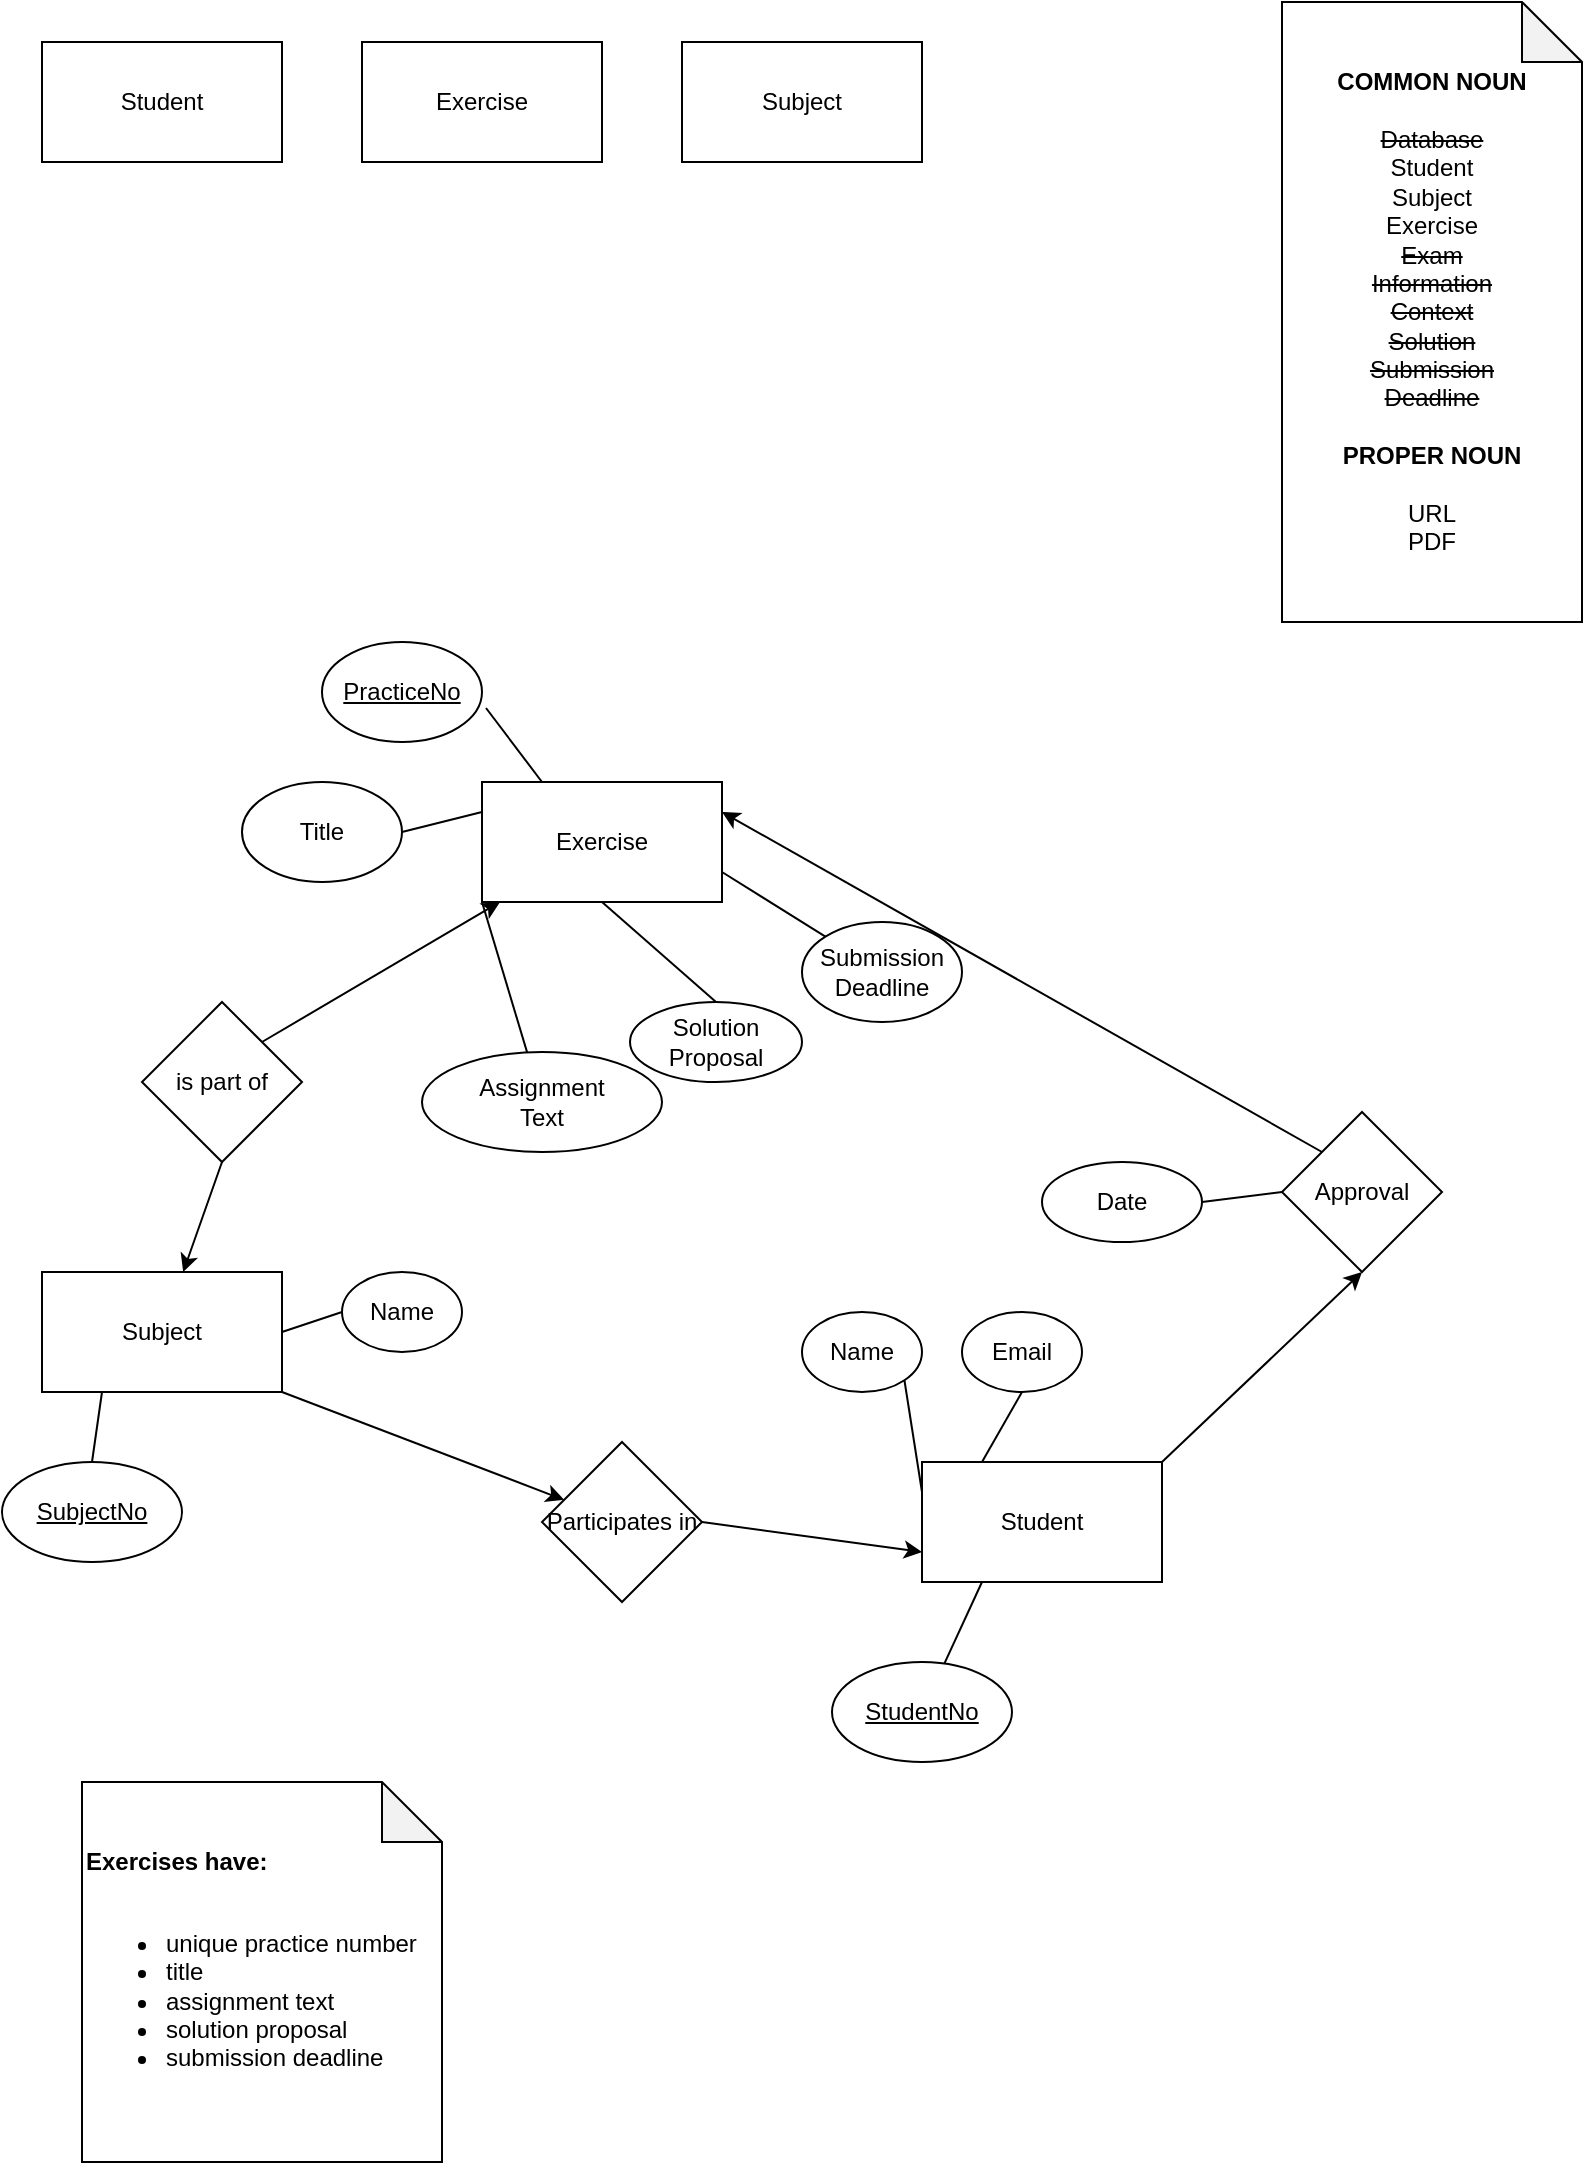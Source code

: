 <mxfile>
    <diagram id="xUyWpz5xfT7DX6FFC4ux" name="Page-1">
        <mxGraphModel dx="1140" dy="910" grid="1" gridSize="10" guides="1" tooltips="1" connect="1" arrows="1" fold="1" page="1" pageScale="1" pageWidth="850" pageHeight="1100" math="0" shadow="0">
            <root>
                <mxCell id="0"/>
                <mxCell id="1" parent="0"/>
                <mxCell id="22" value="Student" style="rounded=0;whiteSpace=wrap;html=1;" vertex="1" parent="1">
                    <mxGeometry x="40" y="40" width="120" height="60" as="geometry"/>
                </mxCell>
                <mxCell id="23" value="Subject" style="rounded=0;whiteSpace=wrap;html=1;" vertex="1" parent="1">
                    <mxGeometry x="360" y="40" width="120" height="60" as="geometry"/>
                </mxCell>
                <mxCell id="24" style="edgeStyle=none;html=1;exitX=0;exitY=0;exitDx=0;exitDy=0;entryX=1;entryY=0.25;entryDx=0;entryDy=0;" edge="1" parent="1" source="25" target="34">
                    <mxGeometry relative="1" as="geometry"/>
                </mxCell>
                <mxCell id="25" value="Approval" style="rhombus;whiteSpace=wrap;html=1;" vertex="1" parent="1">
                    <mxGeometry x="660" y="575" width="80" height="80" as="geometry"/>
                </mxCell>
                <mxCell id="26" value="Exercise" style="rounded=0;whiteSpace=wrap;html=1;" vertex="1" parent="1">
                    <mxGeometry x="200" y="40" width="120" height="60" as="geometry"/>
                </mxCell>
                <mxCell id="27" value="&lt;div&gt;&lt;b&gt;COMMON NOUN&lt;/b&gt;&lt;/div&gt;&lt;div&gt;&lt;strike&gt;&lt;br&gt;&lt;/strike&gt;&lt;/div&gt;&lt;div&gt;&lt;strike&gt;Database&lt;/strike&gt;&lt;br&gt;&lt;/div&gt;&lt;div&gt;Student&lt;/div&gt;&lt;div&gt;Subject&lt;br&gt;&lt;/div&gt;&lt;div&gt;Exercise&lt;/div&gt;&lt;div&gt;&lt;strike&gt;Exam&lt;/strike&gt;&lt;/div&gt;&lt;div&gt;&lt;strike&gt;Information&lt;/strike&gt;&lt;br&gt;&lt;/div&gt;&lt;div&gt;&lt;strike&gt;Context&lt;/strike&gt;&lt;/div&gt;&lt;div&gt;&lt;strike&gt;Solution&lt;/strike&gt;&lt;/div&gt;&lt;div&gt;&lt;strike&gt;Submission&lt;/strike&gt;&lt;/div&gt;&lt;div&gt;&lt;strike&gt;Deadline&lt;br&gt;&lt;/strike&gt;&lt;/div&gt;&lt;div&gt;&lt;strike&gt;&lt;br&gt;&lt;/strike&gt;&lt;/div&gt;&lt;div&gt;&lt;b&gt;PROPER NOUN&lt;/b&gt;&lt;/div&gt;&lt;div&gt;&lt;br&gt;&lt;/div&gt;&lt;div&gt;URL&lt;/div&gt;&lt;div&gt;PDF&lt;/div&gt;" style="shape=note;whiteSpace=wrap;html=1;backgroundOutline=1;darkOpacity=0.05;" vertex="1" parent="1">
                    <mxGeometry x="660" y="20" width="150" height="310" as="geometry"/>
                </mxCell>
                <mxCell id="28" value="Title" style="ellipse;whiteSpace=wrap;html=1;" vertex="1" parent="1">
                    <mxGeometry x="140" y="410" width="80" height="50" as="geometry"/>
                </mxCell>
                <mxCell id="29" value="&lt;u&gt;PracticeNo&lt;/u&gt;" style="ellipse;whiteSpace=wrap;html=1;" vertex="1" parent="1">
                    <mxGeometry x="180" y="340" width="80" height="50" as="geometry"/>
                </mxCell>
                <mxCell id="30" value="&lt;div&gt;Assignment&lt;/div&gt;&lt;div&gt;Text&lt;/div&gt;" style="ellipse;whiteSpace=wrap;html=1;" vertex="1" parent="1">
                    <mxGeometry x="230" y="545" width="120" height="50" as="geometry"/>
                </mxCell>
                <mxCell id="31" value="&lt;div&gt;Submission&lt;/div&gt;&lt;div&gt;Deadline&lt;/div&gt;" style="ellipse;whiteSpace=wrap;html=1;" vertex="1" parent="1">
                    <mxGeometry x="420" y="480" width="80" height="50" as="geometry"/>
                </mxCell>
                <mxCell id="32" value="&lt;div&gt;Solution&lt;/div&gt;&lt;div&gt;Proposal&lt;br&gt;&lt;/div&gt;" style="ellipse;whiteSpace=wrap;html=1;" vertex="1" parent="1">
                    <mxGeometry x="334" y="520" width="86" height="40" as="geometry"/>
                </mxCell>
                <mxCell id="33" value="&lt;div align=&quot;left&quot;&gt;&lt;b&gt;Exercises have:&lt;/b&gt;&lt;/div&gt;&lt;div align=&quot;left&quot;&gt;&lt;br&gt;&lt;/div&gt;&lt;ul&gt;&lt;li&gt;unique practice number&lt;/li&gt;&lt;li&gt;title&lt;/li&gt;&lt;li&gt;assignment text&lt;/li&gt;&lt;li&gt;solution proposal&lt;/li&gt;&lt;li&gt;submission deadline&lt;/li&gt;&lt;/ul&gt;" style="shape=note;whiteSpace=wrap;html=1;backgroundOutline=1;darkOpacity=0.05;align=left;" vertex="1" parent="1">
                    <mxGeometry x="60" y="910" width="180" height="190" as="geometry"/>
                </mxCell>
                <mxCell id="34" value="Exercise" style="rounded=0;whiteSpace=wrap;html=1;" vertex="1" parent="1">
                    <mxGeometry x="260" y="410" width="120" height="60" as="geometry"/>
                </mxCell>
                <mxCell id="35" value="" style="endArrow=none;html=1;rounded=0;entryX=0.25;entryY=0;entryDx=0;entryDy=0;exitX=1.025;exitY=0.66;exitDx=0;exitDy=0;exitPerimeter=0;" edge="1" parent="1" source="29" target="34">
                    <mxGeometry width="50" height="50" relative="1" as="geometry">
                        <mxPoint x="80" y="570" as="sourcePoint"/>
                        <mxPoint x="130" y="520" as="targetPoint"/>
                    </mxGeometry>
                </mxCell>
                <mxCell id="36" value="" style="endArrow=none;html=1;rounded=0;entryX=0;entryY=0.25;entryDx=0;entryDy=0;exitX=1;exitY=0.5;exitDx=0;exitDy=0;" edge="1" parent="1" source="28" target="34">
                    <mxGeometry width="50" height="50" relative="1" as="geometry">
                        <mxPoint x="122" y="553" as="sourcePoint"/>
                        <mxPoint x="180" y="580" as="targetPoint"/>
                    </mxGeometry>
                </mxCell>
                <mxCell id="37" value="" style="endArrow=none;html=1;rounded=0;entryX=0;entryY=1;entryDx=0;entryDy=0;" edge="1" parent="1" source="30" target="34">
                    <mxGeometry width="50" height="50" relative="1" as="geometry">
                        <mxPoint x="60" y="780" as="sourcePoint"/>
                        <mxPoint x="110" y="730" as="targetPoint"/>
                    </mxGeometry>
                </mxCell>
                <mxCell id="38" value="" style="endArrow=none;html=1;rounded=0;entryX=0.5;entryY=1;entryDx=0;entryDy=0;exitX=0.5;exitY=0;exitDx=0;exitDy=0;" edge="1" parent="1" source="32" target="34">
                    <mxGeometry width="50" height="50" relative="1" as="geometry">
                        <mxPoint x="120" y="770" as="sourcePoint"/>
                        <mxPoint x="170" y="720" as="targetPoint"/>
                    </mxGeometry>
                </mxCell>
                <mxCell id="39" value="" style="endArrow=none;html=1;rounded=0;exitX=1;exitY=0.75;exitDx=0;exitDy=0;" edge="1" parent="1" source="34" target="31">
                    <mxGeometry width="50" height="50" relative="1" as="geometry">
                        <mxPoint x="310" y="640" as="sourcePoint"/>
                        <mxPoint x="360" y="590" as="targetPoint"/>
                    </mxGeometry>
                </mxCell>
                <mxCell id="40" value="Date" style="ellipse;whiteSpace=wrap;html=1;" vertex="1" parent="1">
                    <mxGeometry x="540" y="600" width="80" height="40" as="geometry"/>
                </mxCell>
                <mxCell id="41" value="" style="endArrow=none;html=1;rounded=0;entryX=0;entryY=0.5;entryDx=0;entryDy=0;exitX=1;exitY=0.5;exitDx=0;exitDy=0;" edge="1" parent="1" source="40" target="25">
                    <mxGeometry width="50" height="50" relative="1" as="geometry">
                        <mxPoint x="685" y="705" as="sourcePoint"/>
                        <mxPoint x="735" y="655" as="targetPoint"/>
                    </mxGeometry>
                </mxCell>
                <mxCell id="42" style="edgeStyle=none;html=1;exitX=1;exitY=0;exitDx=0;exitDy=0;entryX=0.5;entryY=1;entryDx=0;entryDy=0;" edge="1" parent="1" source="43" target="25">
                    <mxGeometry relative="1" as="geometry"/>
                </mxCell>
                <mxCell id="43" value="Student" style="rounded=0;whiteSpace=wrap;html=1;" vertex="1" parent="1">
                    <mxGeometry x="480" y="750" width="120" height="60" as="geometry"/>
                </mxCell>
                <mxCell id="44" value="Email" style="ellipse;whiteSpace=wrap;html=1;" vertex="1" parent="1">
                    <mxGeometry x="500" y="675" width="60" height="40" as="geometry"/>
                </mxCell>
                <mxCell id="45" value="Name" style="ellipse;whiteSpace=wrap;html=1;" vertex="1" parent="1">
                    <mxGeometry x="420" y="675" width="60" height="40" as="geometry"/>
                </mxCell>
                <mxCell id="46" value="&lt;div&gt;&lt;u&gt;StudentNo&lt;/u&gt;&lt;/div&gt;" style="ellipse;whiteSpace=wrap;html=1;" vertex="1" parent="1">
                    <mxGeometry x="435" y="850" width="90" height="50" as="geometry"/>
                </mxCell>
                <mxCell id="47" value="" style="endArrow=none;html=1;rounded=0;exitX=0.5;exitY=1;exitDx=0;exitDy=0;entryX=0.25;entryY=0;entryDx=0;entryDy=0;" edge="1" parent="1" source="44" target="43">
                    <mxGeometry width="50" height="50" relative="1" as="geometry">
                        <mxPoint x="220" y="840" as="sourcePoint"/>
                        <mxPoint x="270" y="790" as="targetPoint"/>
                    </mxGeometry>
                </mxCell>
                <mxCell id="48" value="" style="endArrow=none;html=1;rounded=0;exitX=1;exitY=1;exitDx=0;exitDy=0;entryX=0;entryY=0.25;entryDx=0;entryDy=0;" edge="1" parent="1" source="45" target="43">
                    <mxGeometry width="50" height="50" relative="1" as="geometry">
                        <mxPoint x="330" y="830" as="sourcePoint"/>
                        <mxPoint x="380" y="780" as="targetPoint"/>
                    </mxGeometry>
                </mxCell>
                <mxCell id="49" value="" style="endArrow=none;html=1;rounded=0;entryX=0.25;entryY=1;entryDx=0;entryDy=0;" edge="1" parent="1" source="46" target="43">
                    <mxGeometry width="50" height="50" relative="1" as="geometry">
                        <mxPoint x="120" y="910" as="sourcePoint"/>
                        <mxPoint x="170" y="860" as="targetPoint"/>
                    </mxGeometry>
                </mxCell>
                <mxCell id="50" value="Name" style="ellipse;whiteSpace=wrap;html=1;" vertex="1" parent="1">
                    <mxGeometry x="190" y="655" width="60" height="40" as="geometry"/>
                </mxCell>
                <mxCell id="51" style="edgeStyle=none;html=1;exitX=1;exitY=1;exitDx=0;exitDy=0;" edge="1" parent="1" source="52" target="60">
                    <mxGeometry relative="1" as="geometry"/>
                </mxCell>
                <mxCell id="52" value="Subject" style="rounded=0;whiteSpace=wrap;html=1;" vertex="1" parent="1">
                    <mxGeometry x="40" y="655" width="120" height="60" as="geometry"/>
                </mxCell>
                <mxCell id="53" value="" style="endArrow=none;html=1;rounded=0;entryX=0;entryY=0.5;entryDx=0;entryDy=0;exitX=1;exitY=0.5;exitDx=0;exitDy=0;" edge="1" parent="1" source="52" target="50">
                    <mxGeometry width="50" height="50" relative="1" as="geometry">
                        <mxPoint x="640" y="860" as="sourcePoint"/>
                        <mxPoint x="690" y="810" as="targetPoint"/>
                    </mxGeometry>
                </mxCell>
                <mxCell id="54" value="&lt;div&gt;&lt;u&gt;SubjectNo&lt;/u&gt;&lt;/div&gt;" style="ellipse;whiteSpace=wrap;html=1;" vertex="1" parent="1">
                    <mxGeometry x="20" y="750" width="90" height="50" as="geometry"/>
                </mxCell>
                <mxCell id="55" value="" style="endArrow=none;html=1;rounded=0;entryX=0.5;entryY=0;entryDx=0;entryDy=0;exitX=0.25;exitY=1;exitDx=0;exitDy=0;" edge="1" parent="1" source="52" target="54">
                    <mxGeometry width="50" height="50" relative="1" as="geometry">
                        <mxPoint x="530" y="900" as="sourcePoint"/>
                        <mxPoint x="580" y="850" as="targetPoint"/>
                    </mxGeometry>
                </mxCell>
                <mxCell id="56" style="edgeStyle=none;html=1;exitX=1;exitY=0;exitDx=0;exitDy=0;" edge="1" parent="1" source="58" target="34">
                    <mxGeometry relative="1" as="geometry"/>
                </mxCell>
                <mxCell id="57" style="edgeStyle=none;html=1;exitX=0.5;exitY=1;exitDx=0;exitDy=0;" edge="1" parent="1" source="58" target="52">
                    <mxGeometry relative="1" as="geometry"/>
                </mxCell>
                <mxCell id="58" value="is part of" style="rhombus;whiteSpace=wrap;html=1;" vertex="1" parent="1">
                    <mxGeometry x="90" y="520" width="80" height="80" as="geometry"/>
                </mxCell>
                <mxCell id="59" style="edgeStyle=none;html=1;exitX=1;exitY=0.5;exitDx=0;exitDy=0;entryX=0;entryY=0.75;entryDx=0;entryDy=0;" edge="1" parent="1" source="60" target="43">
                    <mxGeometry relative="1" as="geometry"/>
                </mxCell>
                <mxCell id="60" value="Participates in" style="rhombus;whiteSpace=wrap;html=1;" vertex="1" parent="1">
                    <mxGeometry x="290" y="740" width="80" height="80" as="geometry"/>
                </mxCell>
            </root>
        </mxGraphModel>
    </diagram>
</mxfile>
